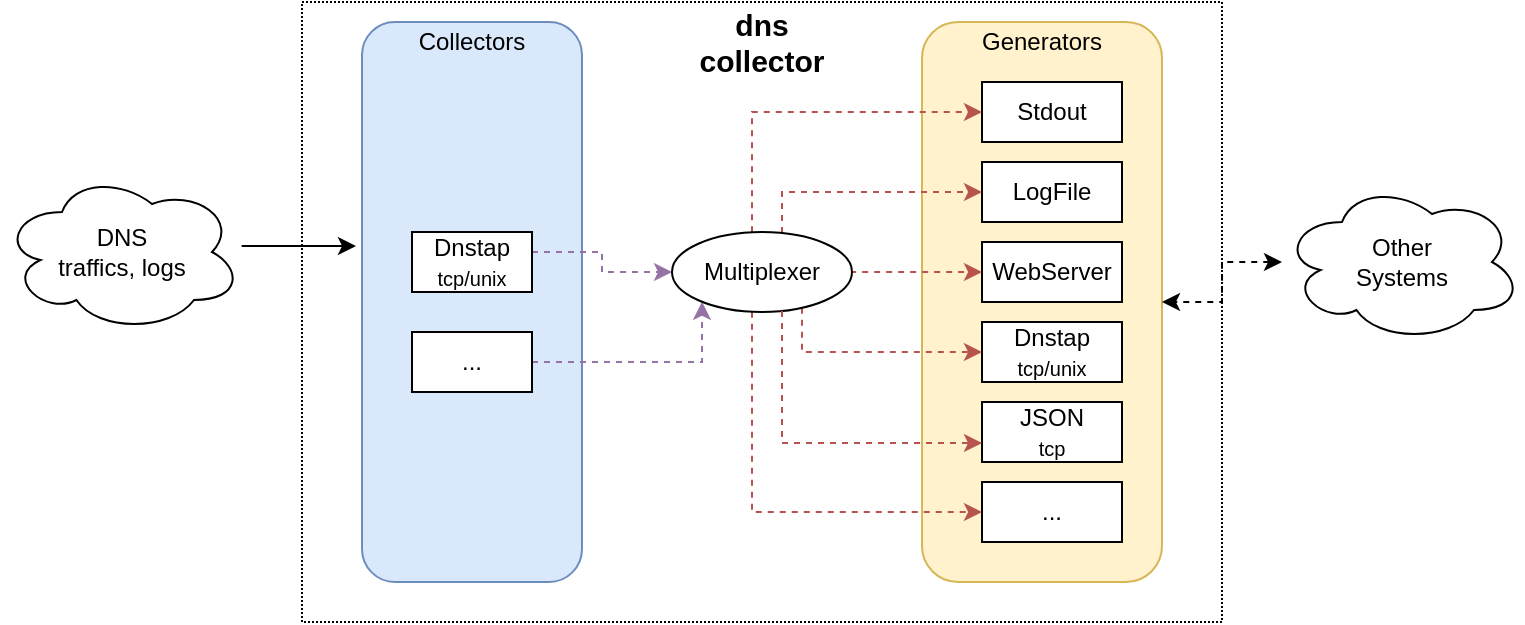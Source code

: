 <mxfile version="14.6.13" type="device"><diagram id="ufO1G3qEnvI_ADMoatvI" name="Page-1"><mxGraphModel dx="813" dy="484" grid="1" gridSize="10" guides="1" tooltips="1" connect="1" arrows="1" fold="1" page="1" pageScale="1" pageWidth="850" pageHeight="1100" math="0" shadow="0"><root><mxCell id="0"/><mxCell id="1" parent="0"/><mxCell id="Bz5Tm2sbpXWNn8aAGj9C-1" value="" style="rounded=0;whiteSpace=wrap;html=1;dashed=1;dashPattern=1 1;" parent="1" vertex="1"><mxGeometry x="200" y="290" width="460" height="310" as="geometry"/></mxCell><mxCell id="Bz5Tm2sbpXWNn8aAGj9C-2" value="&lt;b style=&quot;font-size: 15px&quot;&gt;dns&lt;br&gt;collector&lt;/b&gt;" style="text;html=1;strokeColor=none;fillColor=none;align=center;verticalAlign=middle;whiteSpace=wrap;rounded=0;" parent="1" vertex="1"><mxGeometry x="390" y="300" width="80" height="20" as="geometry"/></mxCell><mxCell id="Bz5Tm2sbpXWNn8aAGj9C-3" value="" style="rounded=1;whiteSpace=wrap;html=1;fillColor=#dae8fc;strokeColor=#6c8ebf;" parent="1" vertex="1"><mxGeometry x="230" y="300" width="110" height="280" as="geometry"/></mxCell><mxCell id="Bz5Tm2sbpXWNn8aAGj9C-4" value="Collectors" style="text;html=1;strokeColor=none;fillColor=none;align=center;verticalAlign=middle;whiteSpace=wrap;rounded=0;" parent="1" vertex="1"><mxGeometry x="265" y="300" width="40" height="20" as="geometry"/></mxCell><mxCell id="Bz5Tm2sbpXWNn8aAGj9C-5" value="" style="rounded=1;whiteSpace=wrap;html=1;fillColor=#fff2cc;strokeColor=#d6b656;" parent="1" vertex="1"><mxGeometry x="510" y="300" width="120" height="280" as="geometry"/></mxCell><mxCell id="Bz5Tm2sbpXWNn8aAGj9C-6" value="Generators" style="text;html=1;strokeColor=none;fillColor=none;align=center;verticalAlign=middle;whiteSpace=wrap;rounded=0;" parent="1" vertex="1"><mxGeometry x="550" y="300" width="40" height="20" as="geometry"/></mxCell><mxCell id="Bz5Tm2sbpXWNn8aAGj9C-14" style="edgeStyle=orthogonalEdgeStyle;rounded=0;orthogonalLoop=1;jettySize=auto;html=1;dashed=1;fillColor=#e1d5e7;strokeColor=#9673a6;" parent="1" source="Bz5Tm2sbpXWNn8aAGj9C-7" target="Bz5Tm2sbpXWNn8aAGj9C-13" edge="1"><mxGeometry relative="1" as="geometry"><Array as="points"><mxPoint x="350" y="415"/><mxPoint x="350" y="425"/></Array></mxGeometry></mxCell><mxCell id="Bz5Tm2sbpXWNn8aAGj9C-7" value="Dnstap&lt;br&gt;&lt;font style=&quot;font-size: 10px&quot;&gt;tcp/unix&lt;/font&gt;" style="rounded=0;whiteSpace=wrap;html=1;" parent="1" vertex="1"><mxGeometry x="255" y="405" width="60" height="30" as="geometry"/></mxCell><mxCell id="Bz5Tm2sbpXWNn8aAGj9C-8" value="Stdout" style="rounded=0;whiteSpace=wrap;html=1;" parent="1" vertex="1"><mxGeometry x="540" y="330" width="70" height="30" as="geometry"/></mxCell><mxCell id="Bz5Tm2sbpXWNn8aAGj9C-9" value="LogFile" style="rounded=0;whiteSpace=wrap;html=1;" parent="1" vertex="1"><mxGeometry x="540" y="370" width="70" height="30" as="geometry"/></mxCell><mxCell id="Bz5Tm2sbpXWNn8aAGj9C-15" style="edgeStyle=orthogonalEdgeStyle;rounded=0;orthogonalLoop=1;jettySize=auto;html=1;dashed=1;fillColor=#e1d5e7;strokeColor=#9673a6;" parent="1" source="Bz5Tm2sbpXWNn8aAGj9C-10" target="Bz5Tm2sbpXWNn8aAGj9C-13" edge="1"><mxGeometry relative="1" as="geometry"><Array as="points"><mxPoint x="400" y="470"/></Array></mxGeometry></mxCell><mxCell id="Bz5Tm2sbpXWNn8aAGj9C-10" value="..." style="rounded=0;whiteSpace=wrap;html=1;" parent="1" vertex="1"><mxGeometry x="255" y="455" width="60" height="30" as="geometry"/></mxCell><mxCell id="Bz5Tm2sbpXWNn8aAGj9C-11" value="WebServer" style="rounded=0;whiteSpace=wrap;html=1;" parent="1" vertex="1"><mxGeometry x="540" y="410" width="70" height="30" as="geometry"/></mxCell><mxCell id="Bz5Tm2sbpXWNn8aAGj9C-12" value="Dnstap&lt;br&gt;&lt;font style=&quot;font-size: 10px&quot;&gt;tcp/unix&lt;/font&gt;" style="rounded=0;whiteSpace=wrap;html=1;" parent="1" vertex="1"><mxGeometry x="540" y="450" width="70" height="30" as="geometry"/></mxCell><mxCell id="Bz5Tm2sbpXWNn8aAGj9C-16" style="edgeStyle=orthogonalEdgeStyle;rounded=0;orthogonalLoop=1;jettySize=auto;html=1;entryX=0;entryY=0.5;entryDx=0;entryDy=0;dashed=1;fillColor=#f8cecc;strokeColor=#b85450;" parent="1" source="Bz5Tm2sbpXWNn8aAGj9C-13" target="Bz5Tm2sbpXWNn8aAGj9C-8" edge="1"><mxGeometry relative="1" as="geometry"><Array as="points"><mxPoint x="425" y="345"/></Array></mxGeometry></mxCell><mxCell id="Bz5Tm2sbpXWNn8aAGj9C-17" style="edgeStyle=orthogonalEdgeStyle;rounded=0;orthogonalLoop=1;jettySize=auto;html=1;entryX=0;entryY=0.5;entryDx=0;entryDy=0;dashed=1;fillColor=#f8cecc;strokeColor=#b85450;" parent="1" source="Bz5Tm2sbpXWNn8aAGj9C-13" target="Bz5Tm2sbpXWNn8aAGj9C-9" edge="1"><mxGeometry relative="1" as="geometry"><Array as="points"><mxPoint x="440" y="385"/></Array></mxGeometry></mxCell><mxCell id="Bz5Tm2sbpXWNn8aAGj9C-18" style="edgeStyle=orthogonalEdgeStyle;rounded=0;orthogonalLoop=1;jettySize=auto;html=1;entryX=0;entryY=0.5;entryDx=0;entryDy=0;exitX=1;exitY=1;exitDx=0;exitDy=0;dashed=1;fillColor=#f8cecc;strokeColor=#b85450;" parent="1" source="Bz5Tm2sbpXWNn8aAGj9C-13" target="Bz5Tm2sbpXWNn8aAGj9C-11" edge="1"><mxGeometry relative="1" as="geometry"><Array as="points"><mxPoint x="457" y="425"/></Array></mxGeometry></mxCell><mxCell id="Bz5Tm2sbpXWNn8aAGj9C-19" style="edgeStyle=orthogonalEdgeStyle;rounded=0;orthogonalLoop=1;jettySize=auto;html=1;entryX=0;entryY=0.5;entryDx=0;entryDy=0;fillColor=#f8cecc;strokeColor=#b85450;dashed=1;" parent="1" source="Bz5Tm2sbpXWNn8aAGj9C-13" target="Bz5Tm2sbpXWNn8aAGj9C-12" edge="1"><mxGeometry relative="1" as="geometry"><Array as="points"><mxPoint x="450" y="465"/></Array></mxGeometry></mxCell><mxCell id="-3yZR6oxpWMJixMdDyJA-2" style="edgeStyle=orthogonalEdgeStyle;rounded=0;orthogonalLoop=1;jettySize=auto;html=1;entryX=0;entryY=0.5;entryDx=0;entryDy=0;fillColor=#f8cecc;strokeColor=#b85450;dashed=1;" parent="1" source="Bz5Tm2sbpXWNn8aAGj9C-13" target="-3yZR6oxpWMJixMdDyJA-1" edge="1"><mxGeometry relative="1" as="geometry"><Array as="points"><mxPoint x="425" y="545"/></Array></mxGeometry></mxCell><mxCell id="Bz5Tm2sbpXWNn8aAGj9C-13" value="Multiplexer" style="ellipse;whiteSpace=wrap;html=1;" parent="1" vertex="1"><mxGeometry x="385" y="405" width="90" height="40" as="geometry"/></mxCell><mxCell id="Bz5Tm2sbpXWNn8aAGj9C-21" style="edgeStyle=orthogonalEdgeStyle;rounded=0;orthogonalLoop=1;jettySize=auto;html=1;" parent="1" source="Bz5Tm2sbpXWNn8aAGj9C-22" edge="1"><mxGeometry relative="1" as="geometry"><mxPoint x="140" y="370.0" as="sourcePoint"/><Array as="points"><mxPoint x="190" y="412"/><mxPoint x="190" y="412"/></Array><mxPoint x="227" y="412" as="targetPoint"/></mxGeometry></mxCell><mxCell id="Bz5Tm2sbpXWNn8aAGj9C-22" value="DNS&lt;br&gt;traffics, logs" style="ellipse;shape=cloud;whiteSpace=wrap;html=1;" parent="1" vertex="1"><mxGeometry x="50" y="375" width="120" height="80" as="geometry"/></mxCell><mxCell id="Bz5Tm2sbpXWNn8aAGj9C-25" style="edgeStyle=orthogonalEdgeStyle;rounded=0;orthogonalLoop=1;jettySize=auto;html=1;entryX=1;entryY=0.5;entryDx=0;entryDy=0;startArrow=classic;startFill=1;dashed=1;" parent="1" source="Bz5Tm2sbpXWNn8aAGj9C-24" target="Bz5Tm2sbpXWNn8aAGj9C-5" edge="1"><mxGeometry relative="1" as="geometry"/></mxCell><mxCell id="Bz5Tm2sbpXWNn8aAGj9C-24" value="Other&lt;br&gt;Systems" style="ellipse;shape=cloud;whiteSpace=wrap;html=1;" parent="1" vertex="1"><mxGeometry x="690" y="380" width="120" height="80" as="geometry"/></mxCell><mxCell id="-3yZR6oxpWMJixMdDyJA-1" value="..." style="rounded=0;whiteSpace=wrap;html=1;" parent="1" vertex="1"><mxGeometry x="540" y="530" width="70" height="30" as="geometry"/></mxCell><mxCell id="u5AGXcJZ_II1LnYVc-g0-1" value="JSON&lt;br&gt;&lt;font style=&quot;font-size: 10px&quot;&gt;tcp&lt;/font&gt;" style="rounded=0;whiteSpace=wrap;html=1;" vertex="1" parent="1"><mxGeometry x="540" y="490" width="70" height="30" as="geometry"/></mxCell><mxCell id="u5AGXcJZ_II1LnYVc-g0-2" style="edgeStyle=orthogonalEdgeStyle;rounded=0;orthogonalLoop=1;jettySize=auto;html=1;entryX=0;entryY=0.5;entryDx=0;entryDy=0;fillColor=#f8cecc;strokeColor=#b85450;dashed=1;" edge="1" parent="1" source="Bz5Tm2sbpXWNn8aAGj9C-13"><mxGeometry relative="1" as="geometry"><Array as="points"><mxPoint x="440" y="511"/></Array><mxPoint x="440.029" y="489.997" as="sourcePoint"/><mxPoint x="540" y="510.5" as="targetPoint"/></mxGeometry></mxCell></root></mxGraphModel></diagram></mxfile>